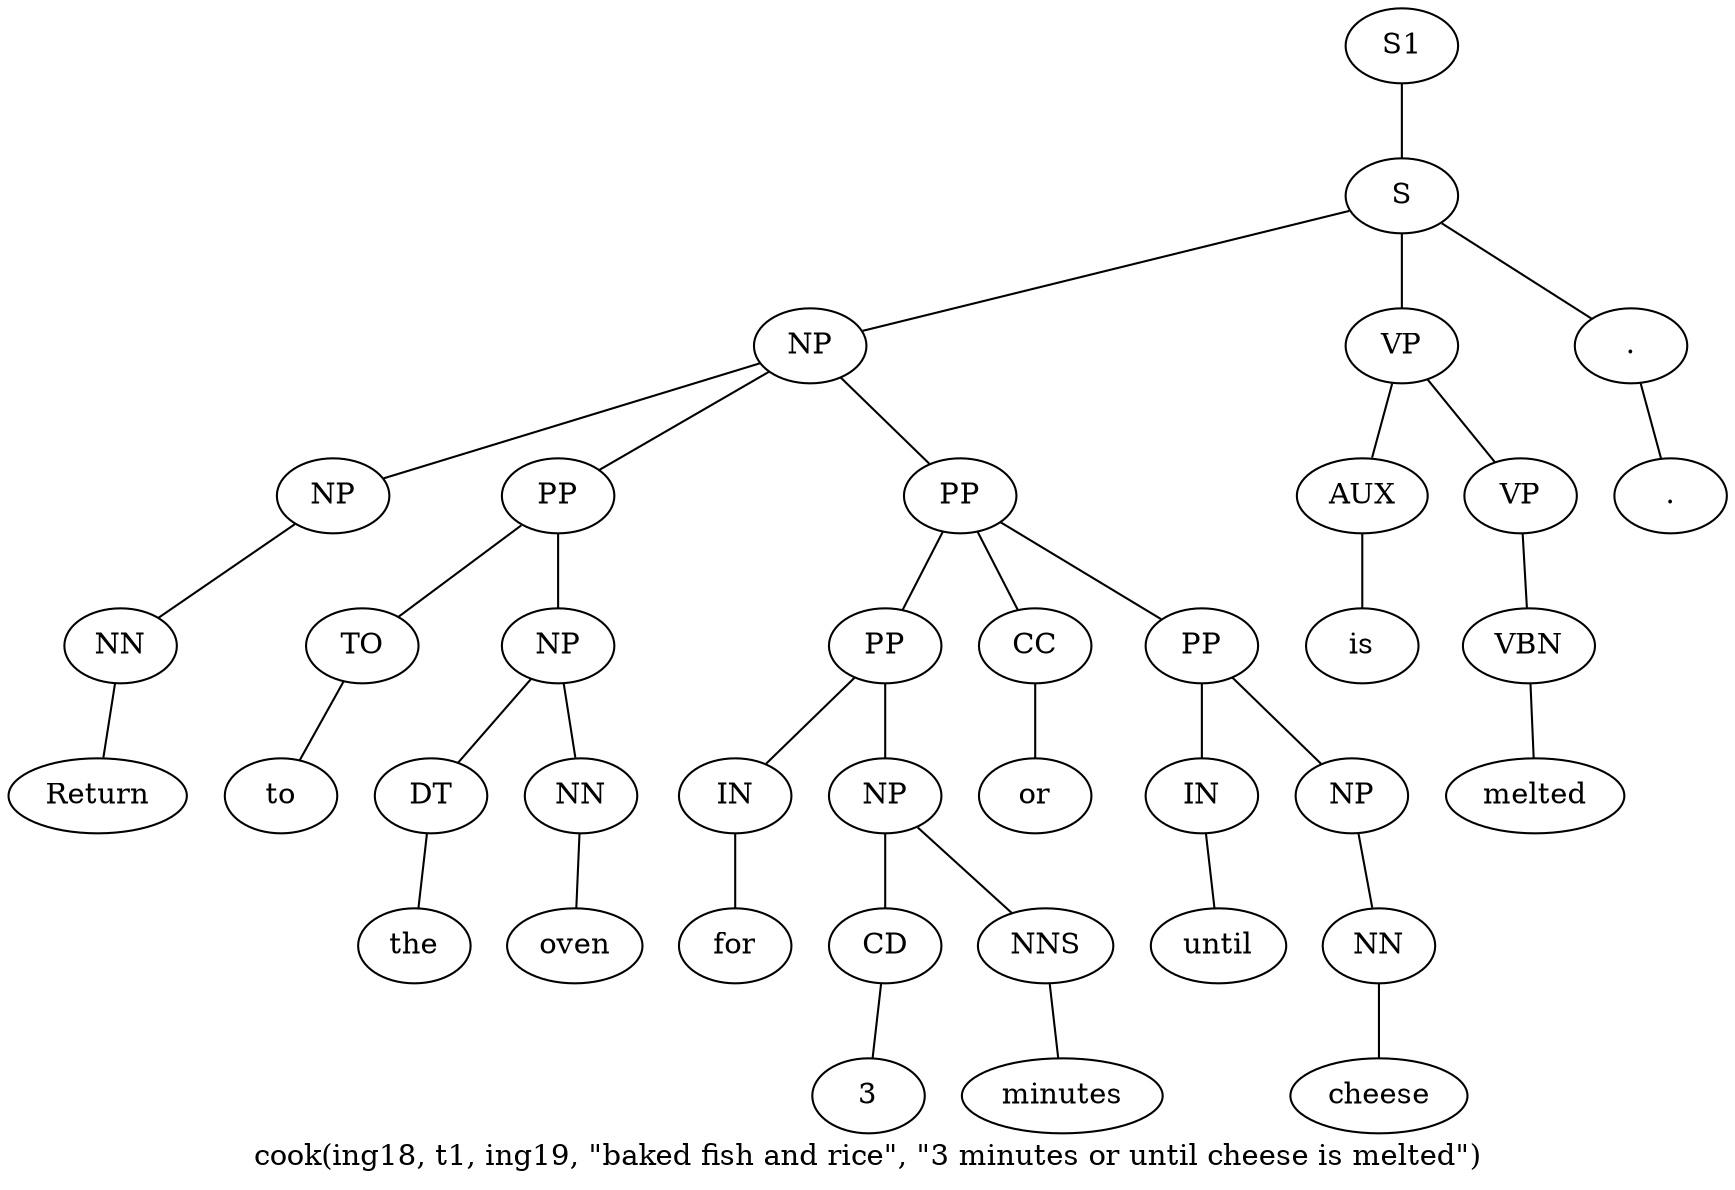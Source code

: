 graph SyntaxGraph {
	label = "cook(ing18, t1, ing19, \"baked fish and rice\", \"3 minutes or until cheese is melted\")";
	Node0 [label="S1"];
	Node1 [label="S"];
	Node2 [label="NP"];
	Node3 [label="NP"];
	Node4 [label="NN"];
	Node5 [label="Return"];
	Node6 [label="PP"];
	Node7 [label="TO"];
	Node8 [label="to"];
	Node9 [label="NP"];
	Node10 [label="DT"];
	Node11 [label="the"];
	Node12 [label="NN"];
	Node13 [label="oven"];
	Node14 [label="PP"];
	Node15 [label="PP"];
	Node16 [label="IN"];
	Node17 [label="for"];
	Node18 [label="NP"];
	Node19 [label="CD"];
	Node20 [label="3"];
	Node21 [label="NNS"];
	Node22 [label="minutes"];
	Node23 [label="CC"];
	Node24 [label="or"];
	Node25 [label="PP"];
	Node26 [label="IN"];
	Node27 [label="until"];
	Node28 [label="NP"];
	Node29 [label="NN"];
	Node30 [label="cheese"];
	Node31 [label="VP"];
	Node32 [label="AUX"];
	Node33 [label="is"];
	Node34 [label="VP"];
	Node35 [label="VBN"];
	Node36 [label="melted"];
	Node37 [label="."];
	Node38 [label="."];

	Node0 -- Node1;
	Node1 -- Node2;
	Node1 -- Node31;
	Node1 -- Node37;
	Node2 -- Node3;
	Node2 -- Node6;
	Node2 -- Node14;
	Node3 -- Node4;
	Node4 -- Node5;
	Node6 -- Node7;
	Node6 -- Node9;
	Node7 -- Node8;
	Node9 -- Node10;
	Node9 -- Node12;
	Node10 -- Node11;
	Node12 -- Node13;
	Node14 -- Node15;
	Node14 -- Node23;
	Node14 -- Node25;
	Node15 -- Node16;
	Node15 -- Node18;
	Node16 -- Node17;
	Node18 -- Node19;
	Node18 -- Node21;
	Node19 -- Node20;
	Node21 -- Node22;
	Node23 -- Node24;
	Node25 -- Node26;
	Node25 -- Node28;
	Node26 -- Node27;
	Node28 -- Node29;
	Node29 -- Node30;
	Node31 -- Node32;
	Node31 -- Node34;
	Node32 -- Node33;
	Node34 -- Node35;
	Node35 -- Node36;
	Node37 -- Node38;
}
